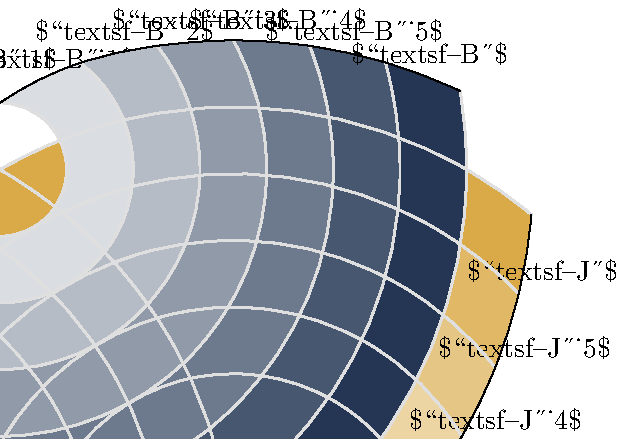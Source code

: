 \documentclass[border=5mm]{standalone}
\usepackage{luamplib}
\begin{document}
\mplibtextextlabel{enable}
\begin{mplibcode}
def withalpha expr a = 
  withprescript "tr_alternative=2"
  withprescript "tr_transparency=" & decimal a
enddef;
beginfig(1);
  numeric u; u = 24; color shade[]; string name[];
  shade0 = 1/256(166, 57, 65);   name0 = "R"; % rouge 
  shade1 = 1/256(219, 170, 72);  name1 = "J"; % jaune
  shade2 = 1/256(36, 54, 84);    name2 = "B"; % bleu
  path edge[], arc[], ring[];
  for r=1 upto 8:
    edge[r] = fullcircle rotated 90 scaled (2r * u) 
    shifted (0, 7u / sqrt 3) rotated 120;
  endfor
  for i=2 upto 8:
    edge[i] := edge[i] cutbefore edge8 rotated 120 
                       cutafter edge8 rotated -120;
  endfor
  arc0 = point 0 of edge1 for i=2 upto 7: .. point 0 of edge[i] endfor;
  arc1 = point 0 of edge1 for i=2 upto 7: .. point infinity of edge[i] endfor;
  for i=1 upto 7:
    ring[i] = edge[i] -- subpath (i-1, i) of arc1 -- 
    reverse edge[i+1] -- subpath (i, i-1) of arc0 -- cycle;
  endfor
  for r=0, 1, 2: for i=1 upto 6:  % fills first
      fill ring[i] rotated 120r withcolor (i/6)[white, shade[r]] withalpha 0.9;
      for k=0, 1:
        label("$\textsf{" & name[r] & "}" if i<6: & "_" & decimal i fi & "$",
          point i-1/2 of arc[k] shifted (-8,-2) rotated 120r);
       endfor
  endfor endfor
  for r=0, 1, 2: % now lines on top
    for i=1 upto 7:
      draw edge[i] rotated 120r withpen pencircle scaled 1 withcolor 7/8;
    endfor
    draw arc0 rotated 120r; draw arc1 rotated 120r;
  endfor
endfig;
\end{mplibcode}
\end{document}

